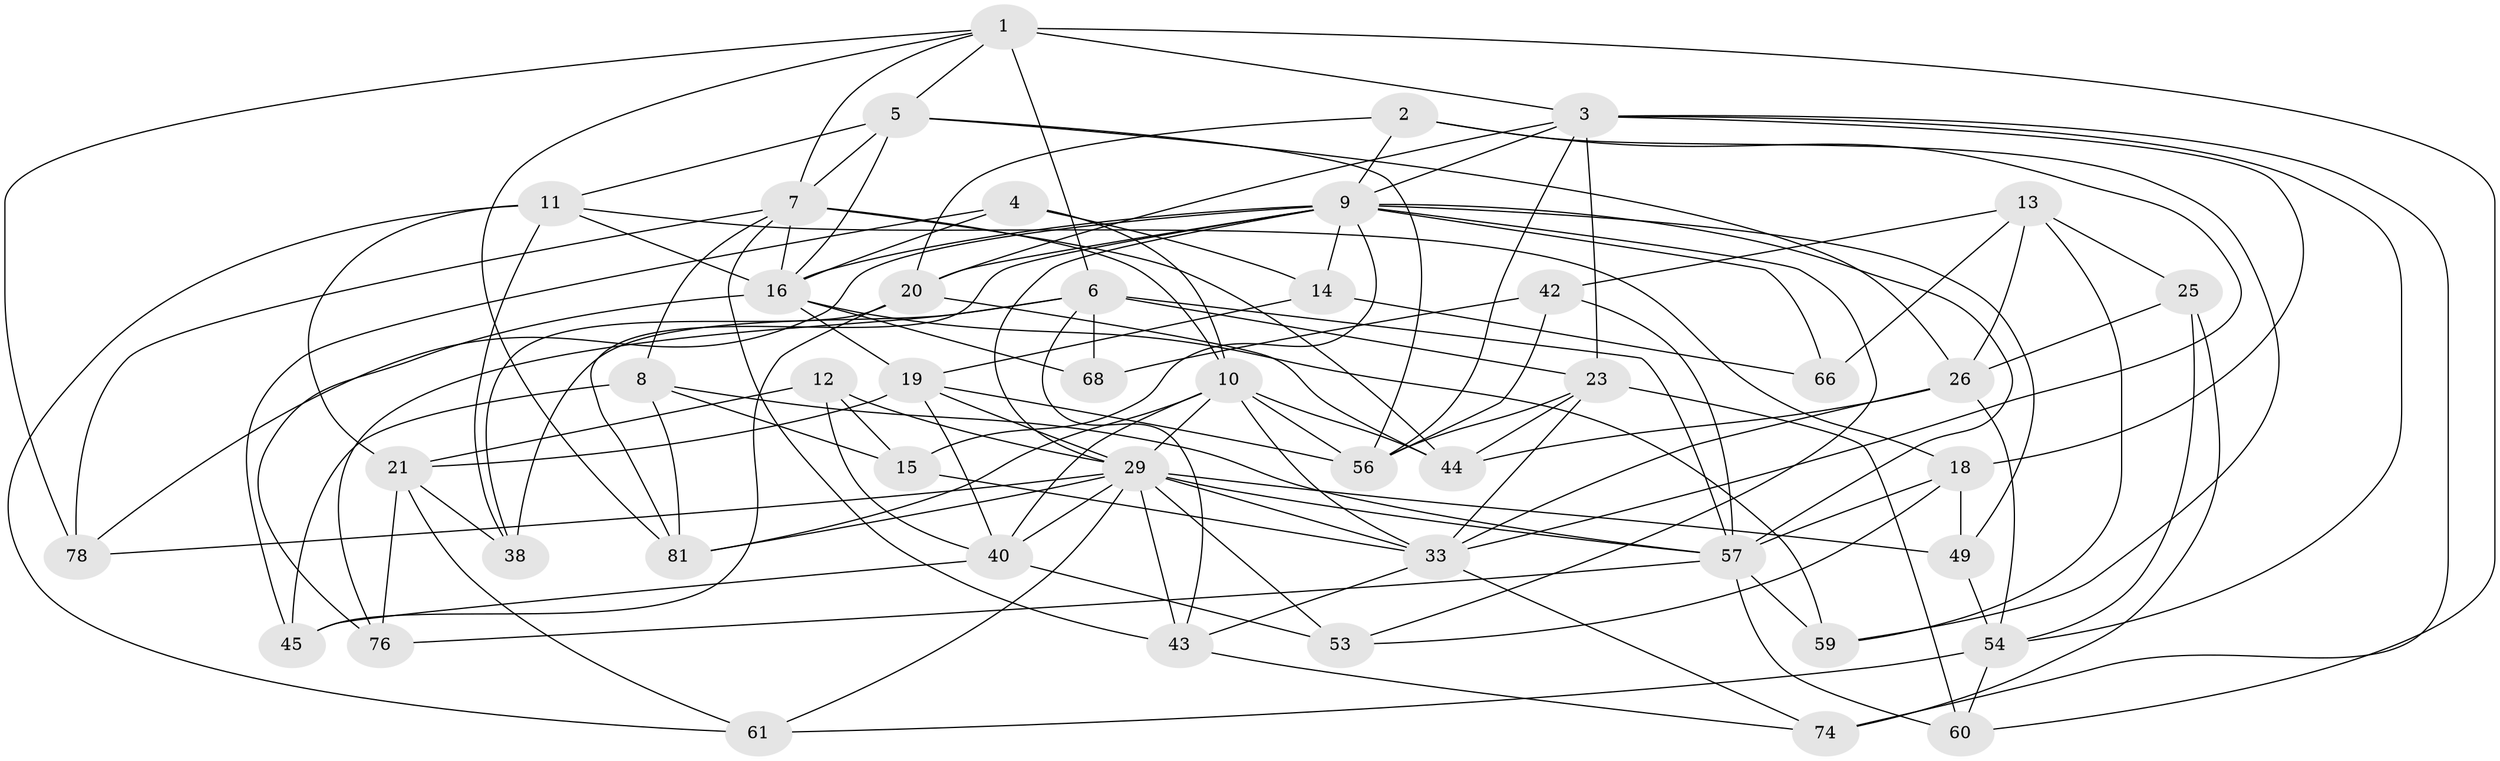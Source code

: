 // original degree distribution, {4: 1.0}
// Generated by graph-tools (version 1.1) at 2025/16/03/09/25 04:16:27]
// undirected, 45 vertices, 127 edges
graph export_dot {
graph [start="1"]
  node [color=gray90,style=filled];
  1 [super="+70+28"];
  2;
  3 [super="+34+36"];
  4;
  5 [super="+30"];
  6 [super="+83"];
  7 [super="+22+87"];
  8 [super="+73"];
  9 [super="+50+72+51"];
  10 [super="+90+17"];
  11 [super="+37"];
  12;
  13 [super="+41"];
  14;
  15;
  16 [super="+24+84+55"];
  18 [super="+35"];
  19 [super="+67"];
  20 [super="+27"];
  21 [super="+31"];
  23 [super="+75"];
  25;
  26 [super="+32+46"];
  29 [super="+39+48"];
  33 [super="+47+77"];
  38;
  40 [super="+65"];
  42;
  43 [super="+80"];
  44 [super="+91"];
  45;
  49;
  53;
  54 [super="+62"];
  56 [super="+64"];
  57 [super="+89+58"];
  59;
  60;
  61;
  66;
  68;
  74;
  76;
  78;
  81 [super="+82"];
  1 -- 6 [weight=2];
  1 -- 81;
  1 -- 78;
  1 -- 3;
  1 -- 60;
  1 -- 5;
  1 -- 7;
  2 -- 20;
  2 -- 59;
  2 -- 9;
  2 -- 33;
  3 -- 18;
  3 -- 56;
  3 -- 9;
  3 -- 23;
  3 -- 74;
  3 -- 20;
  3 -- 54;
  4 -- 10;
  4 -- 14;
  4 -- 45;
  4 -- 16;
  5 -- 26;
  5 -- 11;
  5 -- 56;
  5 -- 16;
  5 -- 7;
  6 -- 23;
  6 -- 68;
  6 -- 38;
  6 -- 57;
  6 -- 43;
  6 -- 76;
  7 -- 43 [weight=2];
  7 -- 44 [weight=2];
  7 -- 8;
  7 -- 10;
  7 -- 78;
  7 -- 16;
  8 -- 45;
  8 -- 81 [weight=2];
  8 -- 15;
  8 -- 57;
  9 -- 66;
  9 -- 53;
  9 -- 57;
  9 -- 16;
  9 -- 20;
  9 -- 14;
  9 -- 49;
  9 -- 81;
  9 -- 29 [weight=2];
  9 -- 78;
  9 -- 15;
  10 -- 81;
  10 -- 40;
  10 -- 56;
  10 -- 44;
  10 -- 29;
  10 -- 33;
  11 -- 61;
  11 -- 18;
  11 -- 21;
  11 -- 38;
  11 -- 16;
  12 -- 21;
  12 -- 15;
  12 -- 40;
  12 -- 29;
  13 -- 25;
  13 -- 59;
  13 -- 66 [weight=2];
  13 -- 42;
  13 -- 26;
  14 -- 66;
  14 -- 19;
  15 -- 33;
  16 -- 19;
  16 -- 68 [weight=2];
  16 -- 59;
  16 -- 76;
  18 -- 53;
  18 -- 57 [weight=2];
  18 -- 49;
  19 -- 56;
  19 -- 40;
  19 -- 21;
  19 -- 29;
  20 -- 38;
  20 -- 45;
  20 -- 44;
  21 -- 61;
  21 -- 76;
  21 -- 38;
  23 -- 60;
  23 -- 44;
  23 -- 56;
  23 -- 33;
  25 -- 74;
  25 -- 26;
  25 -- 54;
  26 -- 44;
  26 -- 54;
  26 -- 33;
  29 -- 53;
  29 -- 33;
  29 -- 49;
  29 -- 61;
  29 -- 81;
  29 -- 40;
  29 -- 43;
  29 -- 78;
  29 -- 57;
  33 -- 74;
  33 -- 43;
  40 -- 45;
  40 -- 53;
  42 -- 68;
  42 -- 56;
  42 -- 57;
  43 -- 74;
  49 -- 54;
  54 -- 60;
  54 -- 61;
  57 -- 59;
  57 -- 76;
  57 -- 60;
}
